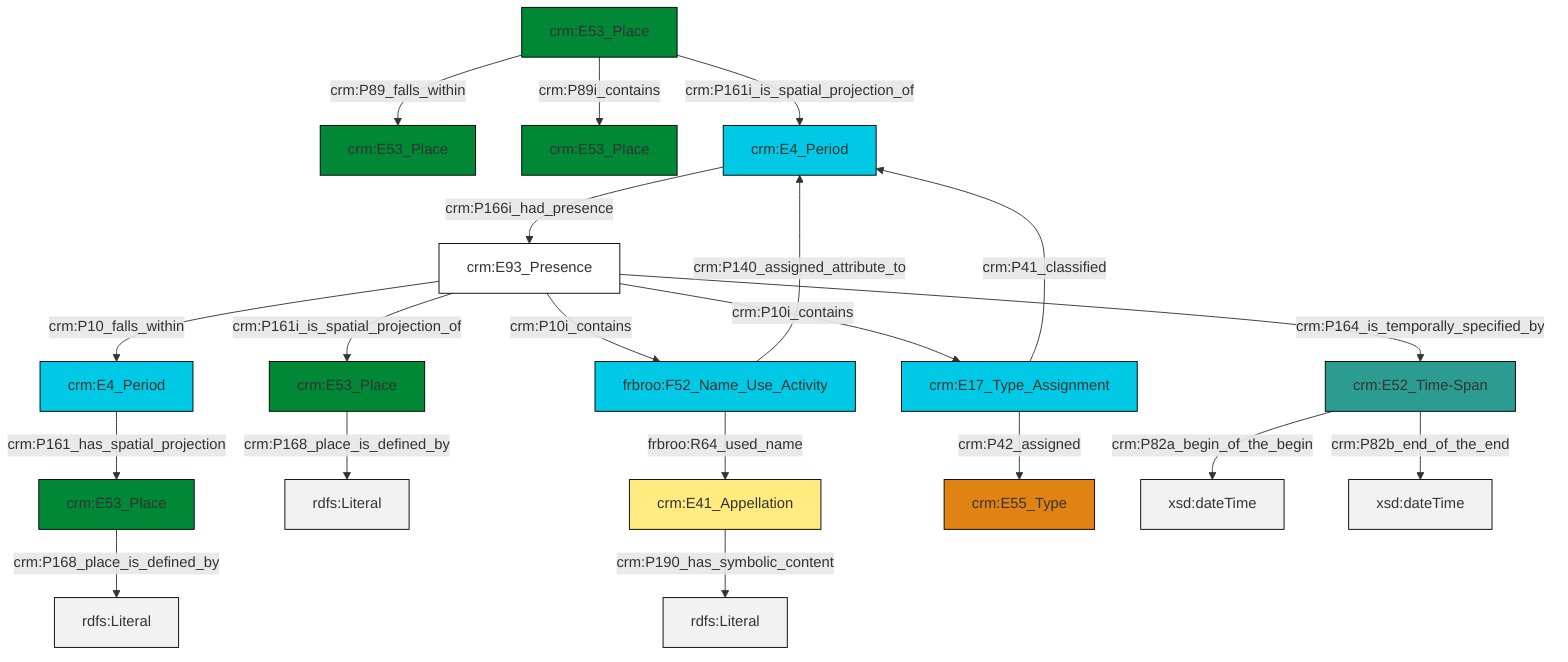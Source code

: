 graph TD
classDef Literal fill:#f2f2f2,stroke:#000000;
classDef CRM_Entity fill:#FFFFFF,stroke:#000000;
classDef Temporal_Entity fill:#00C9E6, stroke:#000000;
classDef Type fill:#E18312, stroke:#000000;
classDef Time-Span fill:#2C9C91, stroke:#000000;
classDef Appellation fill:#FFEB7F, stroke:#000000;
classDef Place fill:#008836, stroke:#000000;
classDef Persistent_Item fill:#B266B2, stroke:#000000;
classDef Conceptual_Object fill:#FFD700, stroke:#000000;
classDef Physical_Thing fill:#D2B48C, stroke:#000000;
classDef Actor fill:#f58aad, stroke:#000000;
classDef PC_Classes fill:#4ce600, stroke:#000000;
classDef Multi fill:#cccccc,stroke:#000000;

0["crm:E53_Place"]:::Place -->|crm:P168_place_is_defined_by| 2[rdfs:Literal]:::Literal
7["crm:E53_Place"]:::Place -->|crm:P89i_contains| 8["crm:E53_Place"]:::Place
9["crm:E93_Presence"]:::CRM_Entity -->|crm:P10_falls_within| 11["crm:E4_Period"]:::Temporal_Entity
12["crm:E17_Type_Assignment"]:::Temporal_Entity -->|crm:P41_classified| 13["crm:E4_Period"]:::Temporal_Entity
9["crm:E93_Presence"]:::CRM_Entity -->|crm:P10i_contains| 14["frbroo:F52_Name_Use_Activity"]:::Temporal_Entity
3["crm:E53_Place"]:::Place -->|crm:P168_place_is_defined_by| 15[rdfs:Literal]:::Literal
14["frbroo:F52_Name_Use_Activity"]:::Temporal_Entity -->|frbroo:R64_used_name| 16["crm:E41_Appellation"]:::Appellation
12["crm:E17_Type_Assignment"]:::Temporal_Entity -->|crm:P42_assigned| 17["crm:E55_Type"]:::Type
9["crm:E93_Presence"]:::CRM_Entity -->|crm:P164_is_temporally_specified_by| 18["crm:E52_Time-Span"]:::Time-Span
7["crm:E53_Place"]:::Place -->|crm:P161i_is_spatial_projection_of| 13["crm:E4_Period"]:::Temporal_Entity
11["crm:E4_Period"]:::Temporal_Entity -->|crm:P161_has_spatial_projection| 0["crm:E53_Place"]:::Place
9["crm:E93_Presence"]:::CRM_Entity -->|crm:P161i_is_spatial_projection_of| 3["crm:E53_Place"]:::Place
13["crm:E4_Period"]:::Temporal_Entity -->|crm:P166i_had_presence| 9["crm:E93_Presence"]:::CRM_Entity
14["frbroo:F52_Name_Use_Activity"]:::Temporal_Entity -->|crm:P140_assigned_attribute_to| 13["crm:E4_Period"]:::Temporal_Entity
18["crm:E52_Time-Span"]:::Time-Span -->|crm:P82a_begin_of_the_begin| 24[xsd:dateTime]:::Literal
16["crm:E41_Appellation"]:::Appellation -->|crm:P190_has_symbolic_content| 25[rdfs:Literal]:::Literal
7["crm:E53_Place"]:::Place -->|crm:P89_falls_within| 5["crm:E53_Place"]:::Place
18["crm:E52_Time-Span"]:::Time-Span -->|crm:P82b_end_of_the_end| 30[xsd:dateTime]:::Literal
9["crm:E93_Presence"]:::CRM_Entity -->|crm:P10i_contains| 12["crm:E17_Type_Assignment"]:::Temporal_Entity